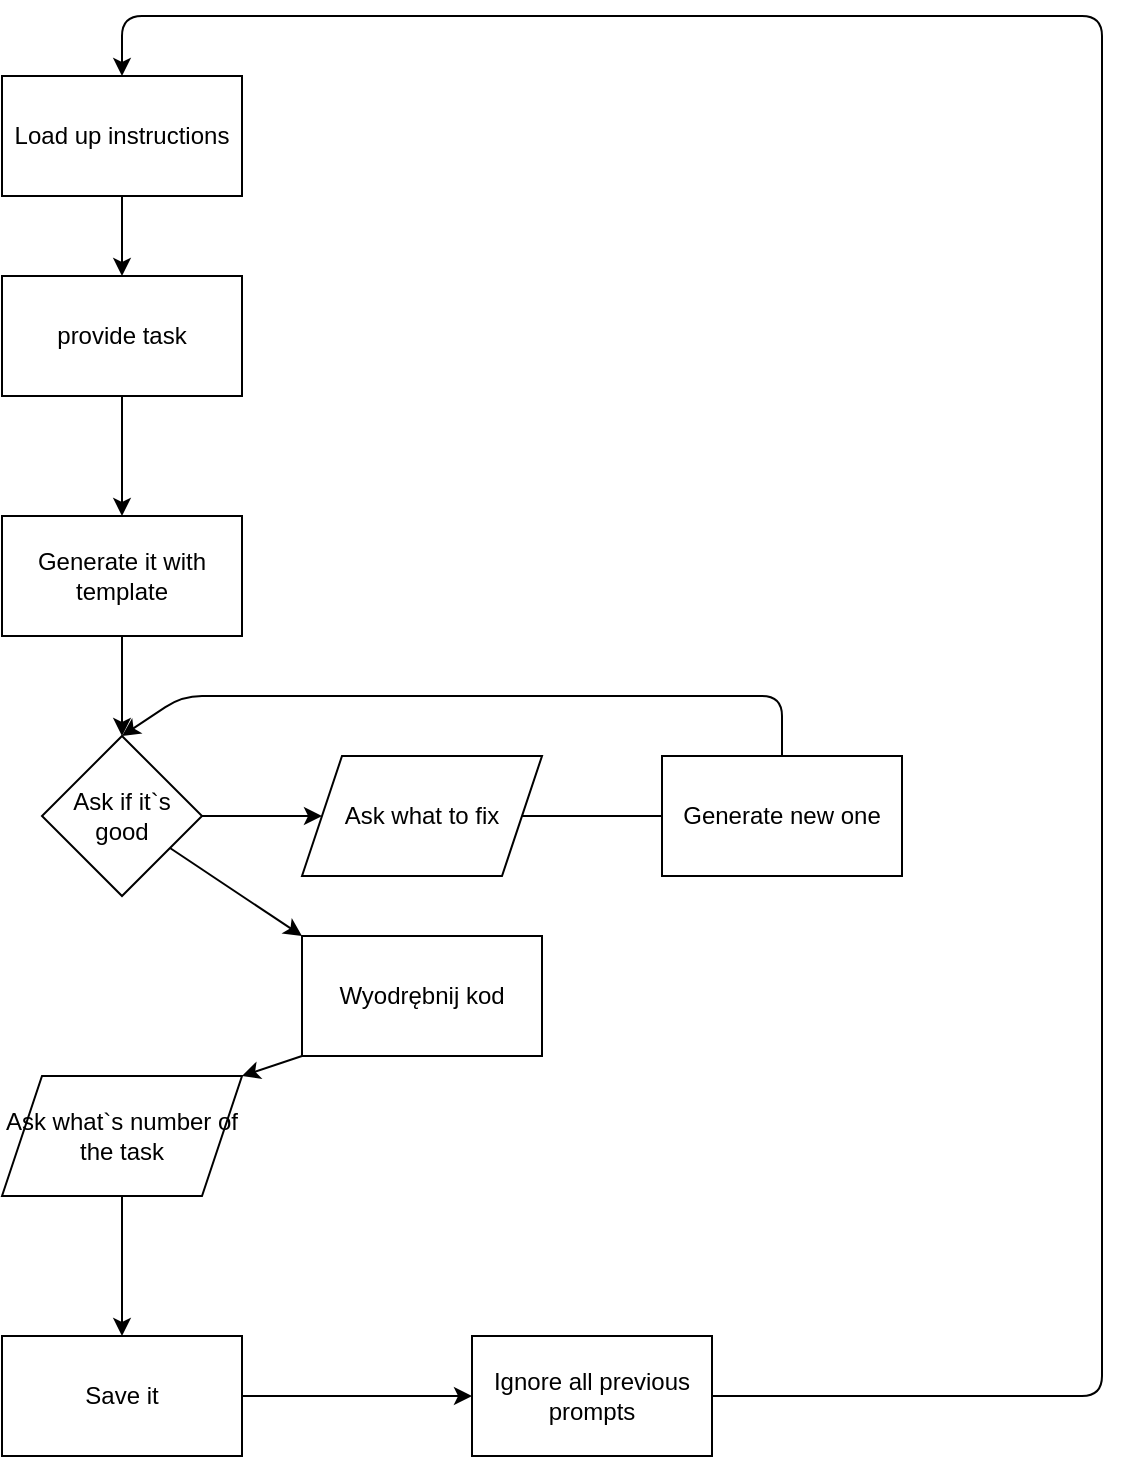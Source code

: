 <mxfile>
    <diagram id="cLfA1MKfNfQRFKsTsGRj" name="Page-1">
        <mxGraphModel dx="1156" dy="825" grid="1" gridSize="10" guides="1" tooltips="1" connect="1" arrows="1" fold="1" page="1" pageScale="1" pageWidth="850" pageHeight="1100" math="0" shadow="0">
            <root>
                <mxCell id="0"/>
                <mxCell id="1" parent="0"/>
                <mxCell id="4" style="edgeStyle=none;html=1;exitX=0.5;exitY=1;exitDx=0;exitDy=0;entryX=0.5;entryY=0;entryDx=0;entryDy=0;" parent="1" source="2" target="3" edge="1">
                    <mxGeometry relative="1" as="geometry"/>
                </mxCell>
                <mxCell id="2" value="provide task" style="rounded=0;whiteSpace=wrap;html=1;" parent="1" vertex="1">
                    <mxGeometry x="130" y="210" width="120" height="60" as="geometry"/>
                </mxCell>
                <mxCell id="6" style="edgeStyle=none;html=1;exitX=0.5;exitY=1;exitDx=0;exitDy=0;entryX=0.5;entryY=0;entryDx=0;entryDy=0;" parent="1" source="3" target="5" edge="1">
                    <mxGeometry relative="1" as="geometry"/>
                </mxCell>
                <mxCell id="3" value="Generate it with template" style="rounded=0;whiteSpace=wrap;html=1;" parent="1" vertex="1">
                    <mxGeometry x="130" y="330" width="120" height="60" as="geometry"/>
                </mxCell>
                <mxCell id="10" style="edgeStyle=none;html=1;exitX=1;exitY=0.5;exitDx=0;exitDy=0;entryX=0;entryY=0.5;entryDx=0;entryDy=0;" parent="1" source="5" target="8" edge="1">
                    <mxGeometry relative="1" as="geometry"/>
                </mxCell>
                <mxCell id="15" value="" style="edgeStyle=none;html=1;entryX=0;entryY=0;entryDx=0;entryDy=0;" parent="1" source="5" target="26" edge="1">
                    <mxGeometry relative="1" as="geometry">
                        <mxPoint x="230" y="550" as="targetPoint"/>
                    </mxGeometry>
                </mxCell>
                <mxCell id="5" value="Ask if it`s good" style="rhombus;whiteSpace=wrap;html=1;" parent="1" vertex="1">
                    <mxGeometry x="150" y="440" width="80" height="80" as="geometry"/>
                </mxCell>
                <mxCell id="11" style="edgeStyle=none;html=1;exitX=1;exitY=0.5;exitDx=0;exitDy=0;" parent="1" source="8" edge="1">
                    <mxGeometry relative="1" as="geometry">
                        <mxPoint x="470" y="480" as="targetPoint"/>
                    </mxGeometry>
                </mxCell>
                <mxCell id="8" value="Ask what to fix" style="shape=parallelogram;perimeter=parallelogramPerimeter;whiteSpace=wrap;html=1;fixedSize=1;" parent="1" vertex="1">
                    <mxGeometry x="280" y="450" width="120" height="60" as="geometry"/>
                </mxCell>
                <mxCell id="12" style="edgeStyle=none;html=1;entryX=0.5;entryY=0;entryDx=0;entryDy=0;" parent="1" source="9" target="5" edge="1">
                    <mxGeometry relative="1" as="geometry">
                        <Array as="points">
                            <mxPoint x="520" y="420"/>
                            <mxPoint x="220" y="420"/>
                        </Array>
                    </mxGeometry>
                </mxCell>
                <mxCell id="9" value="Generate new one" style="rounded=0;whiteSpace=wrap;html=1;" parent="1" vertex="1">
                    <mxGeometry x="460" y="450" width="120" height="60" as="geometry"/>
                </mxCell>
                <mxCell id="18" style="edgeStyle=none;html=1;exitX=0.5;exitY=1;exitDx=0;exitDy=0;" parent="1" source="16" target="17" edge="1">
                    <mxGeometry relative="1" as="geometry"/>
                </mxCell>
                <mxCell id="16" value="Ask what`s number of the task" style="shape=parallelogram;perimeter=parallelogramPerimeter;whiteSpace=wrap;html=1;fixedSize=1;" parent="1" vertex="1">
                    <mxGeometry x="130" y="610" width="120" height="60" as="geometry"/>
                </mxCell>
                <mxCell id="21" style="edgeStyle=none;html=1;exitX=1;exitY=0.5;exitDx=0;exitDy=0;entryX=0;entryY=0.5;entryDx=0;entryDy=0;" parent="1" source="17" target="20" edge="1">
                    <mxGeometry relative="1" as="geometry"/>
                </mxCell>
                <mxCell id="17" value="Save it" style="rounded=0;whiteSpace=wrap;html=1;" parent="1" vertex="1">
                    <mxGeometry x="130" y="740" width="120" height="60" as="geometry"/>
                </mxCell>
                <mxCell id="23" style="edgeStyle=none;html=1;exitX=1;exitY=0.5;exitDx=0;exitDy=0;entryX=0.5;entryY=0;entryDx=0;entryDy=0;" parent="1" source="20" target="22" edge="1">
                    <mxGeometry relative="1" as="geometry">
                        <Array as="points">
                            <mxPoint x="680" y="770"/>
                            <mxPoint x="680" y="80"/>
                            <mxPoint x="190" y="80"/>
                        </Array>
                    </mxGeometry>
                </mxCell>
                <mxCell id="20" value="Ignore all previous prompts" style="rounded=0;whiteSpace=wrap;html=1;" parent="1" vertex="1">
                    <mxGeometry x="365" y="740" width="120" height="60" as="geometry"/>
                </mxCell>
                <mxCell id="25" style="edgeStyle=none;html=1;exitX=0.5;exitY=1;exitDx=0;exitDy=0;entryX=0.5;entryY=0;entryDx=0;entryDy=0;" parent="1" source="22" target="2" edge="1">
                    <mxGeometry relative="1" as="geometry"/>
                </mxCell>
                <mxCell id="22" value="Load up instructions" style="rounded=0;whiteSpace=wrap;html=1;" parent="1" vertex="1">
                    <mxGeometry x="130" y="110" width="120" height="60" as="geometry"/>
                </mxCell>
                <mxCell id="27" style="edgeStyle=none;html=1;exitX=0;exitY=1;exitDx=0;exitDy=0;entryX=1;entryY=0;entryDx=0;entryDy=0;" edge="1" parent="1" source="26" target="16">
                    <mxGeometry relative="1" as="geometry"/>
                </mxCell>
                <mxCell id="26" value="Wyodrębnij kod" style="whiteSpace=wrap;html=1;" vertex="1" parent="1">
                    <mxGeometry x="280" y="540" width="120" height="60" as="geometry"/>
                </mxCell>
            </root>
        </mxGraphModel>
    </diagram>
</mxfile>
